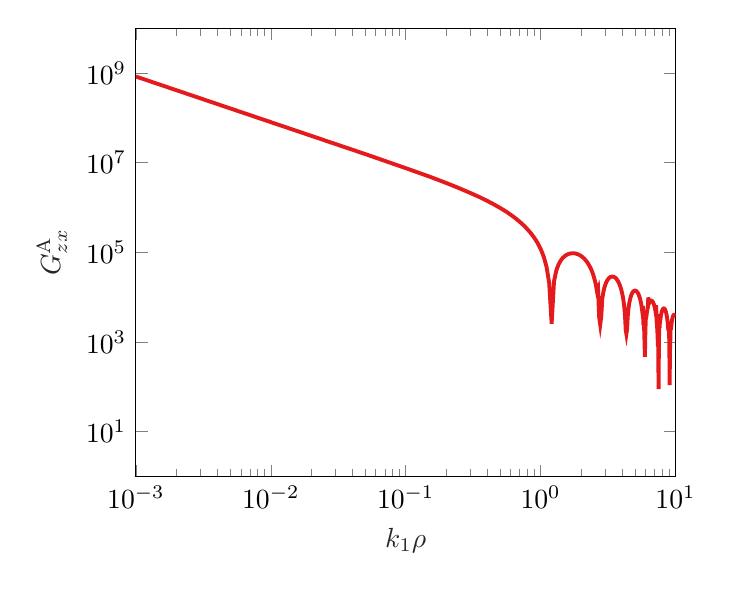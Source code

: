 % This file was created by matlab2tikz.
%
\definecolor{mycolor1}{rgb}{0.894,0.102,0.11}%
%
\begin{tikzpicture}

\begin{axis}[%
xmode=log,
xmin=0.001,
xmax=10,
xminorticks=true,
xlabel style={font=\color{white!15!black}},
xlabel={$k_1\rho$},
ymode=log,
ymin=1,
ymax=10000000000,
yminorticks=true,
ylabel style={font=\color{white!15!black}},
ylabel={$G_{zx}^{\mathrm{A}}$},
axis background/.style={fill=white}
]
\addplot [color=mycolor1, line width=1.4pt, forget plot]
  table[row sep=crcr]{%
0.001	837266896.85\\
0.051	15310999.887\\
0.101	7491979.509\\
0.152	4831630.639\\
0.202	3482330.922\\
0.252	2662024.177\\
0.302	2108160.695\\
0.353	1707720.295\\
0.403	1404008.65\\
0.453	1165443.898\\
0.503	973030.162\\
0.554	814649.302\\
0.604	682200.915\\
0.654	570059.648\\
0.704	474192.31\\
0.755	391627.42\\
0.805	320123.285\\
0.855	257952.997\\
0.905	203760.979\\
0.956	156464.776\\
1.006	115186.292\\
1.056	79202.677\\
1.106	47910.639\\
1.157	20800.109\\
1.207	2565.802\\
1.257	22564.287\\
1.307	39526.914\\
1.358	53746.015\\
1.408	65482.682\\
1.458	74971.977\\
1.508	82427.181\\
1.559	88043.187\\
1.609	91999.181\\
1.659	94460.803\\
1.709	95581.865\\
1.76	95505.738\\
1.81	94366.458\\
1.86	92289.62\\
1.91	89393.093\\
1.961	85787.593\\
2.011	81577.143\\
2.061	76859.447\\
2.111	71726.178\\
2.162	66263.229\\
2.212	60550.897\\
2.262	54664.051\\
2.312	48672.262\\
2.363	42639.923\\
2.413	36626.347\\
2.463	30685.87\\
2.513	24867.937\\
2.564	19217.2\\
2.614	13773.608\\
2.664	15830.989\\
2.714	3644.771\\
2.765	2451.449\\
2.815	3688.552\\
2.865	9254.712\\
2.915	12866.12\\
2.966	16112.932\\
3.016	18988.497\\
3.066	21489.647\\
3.116	23616.514\\
3.167	25372.334\\
3.217	26763.252\\
3.267	27798.111\\
3.317	28488.236\\
3.367	28847.221\\
3.418	28890.703\\
3.468	28636.135\\
3.518	28102.564\\
3.568	27310.399\\
3.619	26281.187\\
3.669	25037.389\\
3.719	23602.158\\
3.769	21999.125\\
3.82	20252.189\\
3.87	18385.312\\
3.92	16422.325\\
3.97	14386.741\\
4.021	12301.581\\
4.071	10189.208\\
4.121	8071.172\\
4.171	5968.067\\
4.222	3899.408\\
4.272	1883.512\\
4.322	1520.111\\
4.372	1923.322\\
4.423	3684.453\\
4.473	5333.358\\
4.523	6858.948\\
4.573	8251.732\\
4.624	9503.832\\
4.674	10608.983\\
4.724	11562.527\\
4.774	12361.387\\
4.825	13004.035\\
4.875	13490.445\\
4.925	13822.035\\
4.975	14001.601\\
5.026	14033.243\\
5.076	13922.276\\
5.126	13675.142\\
5.176	13299.313\\
5.227	12803.183\\
5.277	12195.966\\
5.327	11487.579\\
5.377	10688.534\\
5.428	9809.82\\
5.478	8862.789\\
5.528	7859.04\\
5.578	6810.308\\
5.629	5728.35\\
5.679	4624.844\\
5.729	6350.312\\
5.779	2398.85\\
5.83	2899.208\\
5.88	1197.134\\
5.93	467.622\\
5.98	1830.366\\
6.031	3625.066\\
6.081	3682.31\\
6.131	4514.85\\
6.181	5276.62\\
6.232	5962.326\\
6.282	9925.138\\
6.332	7088.807\\
6.382	7523.471\\
6.433	7869.848\\
6.483	8127.134\\
6.533	8295.396\\
6.583	8375.553\\
6.634	8369.342\\
6.684	8279.276\\
6.734	8108.602\\
6.784	7861.252\\
6.834	7541.783\\
6.885	7155.319\\
6.935	6707.489\\
6.985	6204.361\\
7.035	5652.371\\
7.086	5058.253\\
7.136	4428.97\\
7.186	6611.616\\
7.236	3093.472\\
7.287	2401.679\\
7.337	1703.427\\
7.387	1005.76\\
7.437	1027.223\\
7.488	88.716\\
7.538	1178.576\\
7.588	2232.168\\
7.638	2243.39\\
7.689	4192.714\\
7.739	3322.815\\
7.789	3795.945\\
7.839	4219.742\\
7.89	4591.194\\
7.94	4907.872\\
7.99	5167.932\\
8.04	5370.126\\
8.091	5513.797\\
8.141	5598.871\\
8.191	5625.847\\
8.241	5595.777\\
8.292	5510.245\\
8.342	5371.34\\
8.392	5181.625\\
8.442	4944.1\\
8.493	4662.166\\
8.543	4339.583\\
8.593	3980.427\\
8.643	3589.04\\
8.694	3169.99\\
8.744	2728.013\\
8.794	2267.973\\
8.844	1794.806\\
8.895	2547.7\\
8.945	1734.284\\
8.995	918.664\\
9.045	108.995\\
9.096	596.078\\
9.146	1046.245\\
9.196	2206.379\\
9.246	1884.114\\
9.297	2264.367\\
9.347	2614.406\\
9.397	2931.354\\
9.447	3212.717\\
9.498	3456.396\\
9.548	3660.703\\
9.598	3824.371\\
9.648	3946.553\\
9.699	4026.827\\
9.749	4065.192\\
9.799	4062.054\\
9.849	4018.225\\
9.9	3934.897\\
9.95	3813.63\\
10	3656.329\\
};
\end{axis}
\end{tikzpicture}%